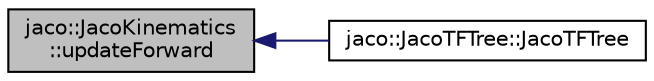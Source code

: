 digraph "jaco::JacoKinematics::updateForward"
{
  edge [fontname="Helvetica",fontsize="10",labelfontname="Helvetica",labelfontsize="10"];
  node [fontname="Helvetica",fontsize="10",shape=record];
  rankdir="LR";
  Node1 [label="jaco::JacoKinematics\l::updateForward",height=0.2,width=0.4,color="black", fillcolor="grey75", style="filled", fontcolor="black"];
  Node1 -> Node2 [dir="back",color="midnightblue",fontsize="10",style="solid"];
  Node2 [label="jaco::JacoTFTree::JacoTFTree",height=0.2,width=0.4,color="black", fillcolor="white", style="filled",URL="$classjaco_1_1_jaco_t_f_tree.html#aff3a20fea72ff3089968609d7a32ce53"];
}
